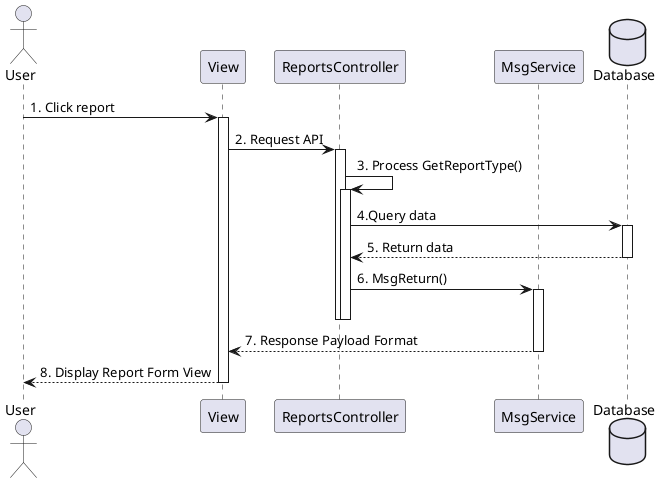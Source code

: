 @startuml
actor       User       as user
participant View as view
participant ReportsController as controller
participant MsgService as msgService
database    Database as db

user -> view ++: 1. Click report
view -> controller ++ : 2. Request API
controller -> controller ++ : 3. Process GetReportType()
controller -> db ++ : 4.Query data
db --> controller -- : 5. Return data
controller -> msgService ++-- : 6. MsgReturn()
deactivate controller
msgService --> view -- : 7. Response Payload Format
view --> user -- : 8. Display Report Form View

@enduml


